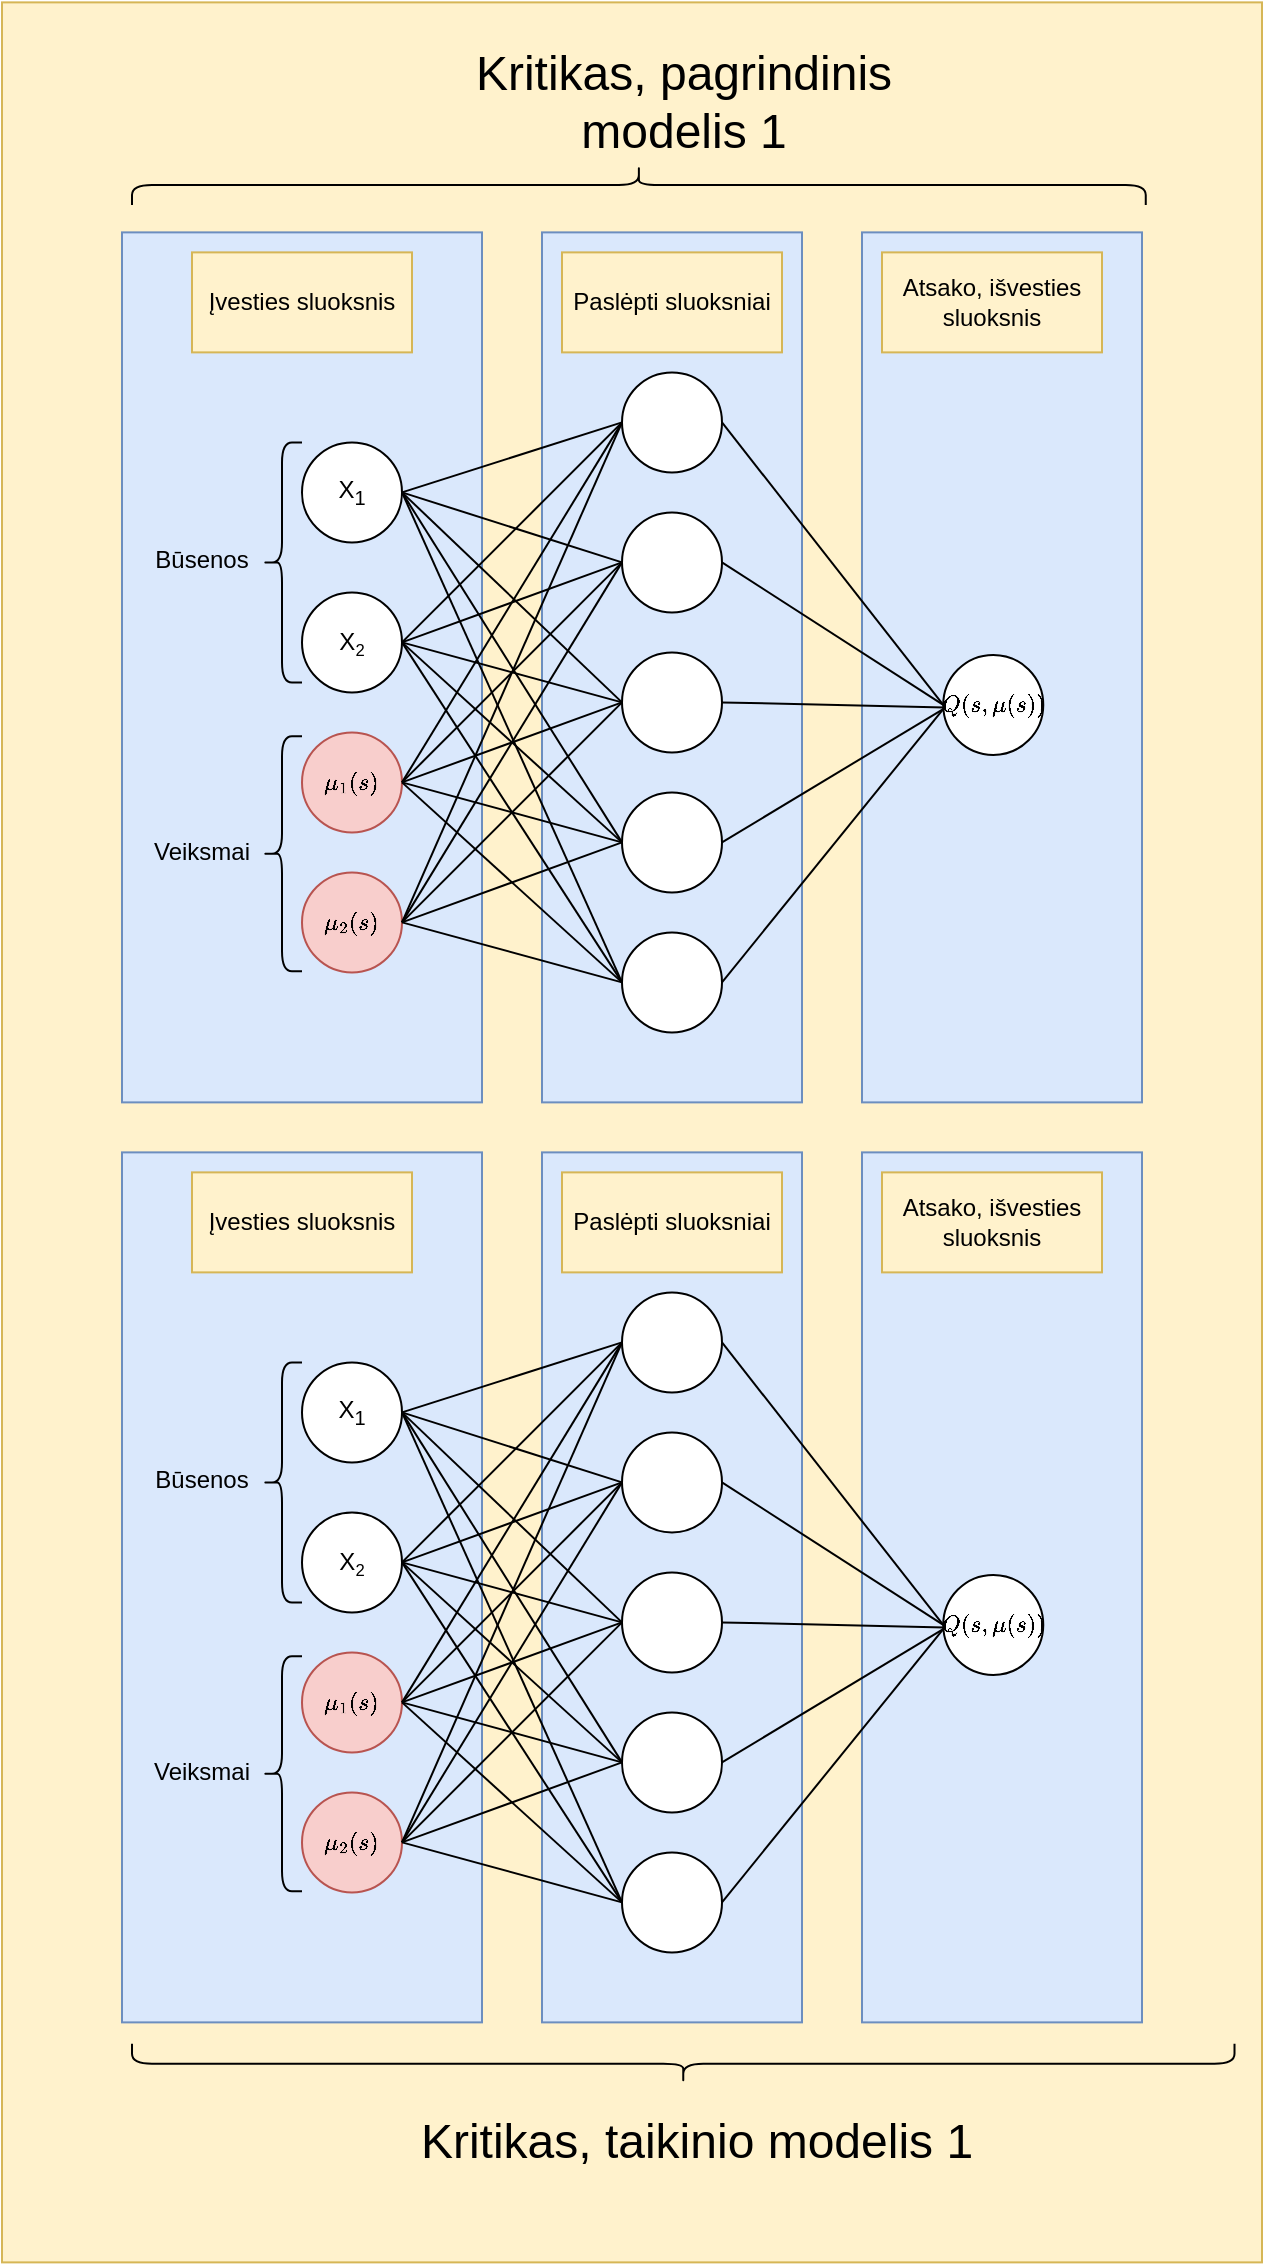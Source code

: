 <mxfile version="14.1.8" type="device"><diagram id="RimWRR78TvrrANR2o5pG" name="Page-1"><mxGraphModel dx="2401" dy="280" grid="1" gridSize="10" guides="1" tooltips="1" connect="1" arrows="1" fold="1" page="1" pageScale="1" pageWidth="850" pageHeight="1100" math="1" shadow="0"><root><mxCell id="0"/><mxCell id="1" parent="0"/><mxCell id="YNi1LirmBD5IKRIwKds8-189" value="" style="rounded=0;whiteSpace=wrap;html=1;sketch=0;strokeColor=#d6b656;fillColor=#fff2cc;" parent="1" vertex="1"><mxGeometry x="-750" y="1202.19" width="630" height="1130" as="geometry"/></mxCell><mxCell id="YNi1LirmBD5IKRIwKds8-190" value="" style="rounded=0;whiteSpace=wrap;html=1;sketch=0;fillColor=#dae8fc;strokeColor=#6c8ebf;" parent="1" vertex="1"><mxGeometry x="-320" y="1317.19" width="140" height="435" as="geometry"/></mxCell><mxCell id="YNi1LirmBD5IKRIwKds8-191" value="" style="rounded=0;whiteSpace=wrap;html=1;sketch=0;fillColor=#dae8fc;strokeColor=#6c8ebf;" parent="1" vertex="1"><mxGeometry x="-690" y="1317.19" width="180" height="435" as="geometry"/></mxCell><mxCell id="YNi1LirmBD5IKRIwKds8-192" value="" style="rounded=0;whiteSpace=wrap;html=1;sketch=0;fillColor=#dae8fc;strokeColor=#6c8ebf;" parent="1" vertex="1"><mxGeometry x="-480" y="1317.19" width="130" height="435" as="geometry"/></mxCell><mxCell id="YNi1LirmBD5IKRIwKds8-193" value="X&lt;sub&gt;1&lt;/sub&gt;" style="ellipse;whiteSpace=wrap;html=1;aspect=fixed;" parent="1" vertex="1"><mxGeometry x="-600" y="1422.19" width="50" height="50" as="geometry"/></mxCell><mxCell id="YNi1LirmBD5IKRIwKds8-194" value="" style="ellipse;whiteSpace=wrap;html=1;aspect=fixed;" parent="1" vertex="1"><mxGeometry x="-440" y="1667.19" width="50" height="50" as="geometry"/></mxCell><mxCell id="YNi1LirmBD5IKRIwKds8-195" value="" style="ellipse;whiteSpace=wrap;html=1;aspect=fixed;" parent="1" vertex="1"><mxGeometry x="-440" y="1597.19" width="50" height="50" as="geometry"/></mxCell><mxCell id="YNi1LirmBD5IKRIwKds8-196" value="" style="ellipse;whiteSpace=wrap;html=1;aspect=fixed;" parent="1" vertex="1"><mxGeometry x="-440" y="1527.19" width="50" height="50" as="geometry"/></mxCell><mxCell id="YNi1LirmBD5IKRIwKds8-197" value="" style="ellipse;whiteSpace=wrap;html=1;aspect=fixed;" parent="1" vertex="1"><mxGeometry x="-440" y="1457.19" width="50" height="50" as="geometry"/></mxCell><mxCell id="YNi1LirmBD5IKRIwKds8-199" value="" style="ellipse;whiteSpace=wrap;html=1;aspect=fixed;" parent="1" vertex="1"><mxGeometry x="-440" y="1387.19" width="50" height="50" as="geometry"/></mxCell><mxCell id="YNi1LirmBD5IKRIwKds8-200" value="" style="endArrow=none;html=1;entryX=0;entryY=0.5;entryDx=0;entryDy=0;exitX=1;exitY=0.5;exitDx=0;exitDy=0;" parent="1" source="YNi1LirmBD5IKRIwKds8-193" target="YNi1LirmBD5IKRIwKds8-199" edge="1"><mxGeometry width="50" height="50" relative="1" as="geometry"><mxPoint x="-490" y="1797.19" as="sourcePoint"/><mxPoint x="-300" y="1587.19" as="targetPoint"/></mxGeometry></mxCell><mxCell id="YNi1LirmBD5IKRIwKds8-201" value="" style="endArrow=none;html=1;entryX=0;entryY=0.5;entryDx=0;entryDy=0;exitX=1;exitY=0.5;exitDx=0;exitDy=0;" parent="1" source="YNi1LirmBD5IKRIwKds8-193" target="YNi1LirmBD5IKRIwKds8-197" edge="1"><mxGeometry width="50" height="50" relative="1" as="geometry"><mxPoint x="-540" y="1457.19" as="sourcePoint"/><mxPoint x="-430" y="1422.19" as="targetPoint"/></mxGeometry></mxCell><mxCell id="YNi1LirmBD5IKRIwKds8-202" value="" style="endArrow=none;html=1;entryX=0;entryY=0.5;entryDx=0;entryDy=0;exitX=1;exitY=0.5;exitDx=0;exitDy=0;" parent="1" source="YNi1LirmBD5IKRIwKds8-193" target="YNi1LirmBD5IKRIwKds8-196" edge="1"><mxGeometry width="50" height="50" relative="1" as="geometry"><mxPoint x="-540" y="1457.19" as="sourcePoint"/><mxPoint x="-430" y="1492.19" as="targetPoint"/></mxGeometry></mxCell><mxCell id="YNi1LirmBD5IKRIwKds8-203" value="" style="endArrow=none;html=1;entryX=0;entryY=0.5;entryDx=0;entryDy=0;exitX=1;exitY=0.5;exitDx=0;exitDy=0;" parent="1" source="YNi1LirmBD5IKRIwKds8-193" target="YNi1LirmBD5IKRIwKds8-195" edge="1"><mxGeometry width="50" height="50" relative="1" as="geometry"><mxPoint x="-540" y="1457.19" as="sourcePoint"/><mxPoint x="-430" y="1562.19" as="targetPoint"/></mxGeometry></mxCell><mxCell id="YNi1LirmBD5IKRIwKds8-204" value="" style="endArrow=none;html=1;entryX=0;entryY=0.5;entryDx=0;entryDy=0;exitX=1;exitY=0.5;exitDx=0;exitDy=0;" parent="1" source="YNi1LirmBD5IKRIwKds8-193" target="YNi1LirmBD5IKRIwKds8-194" edge="1"><mxGeometry width="50" height="50" relative="1" as="geometry"><mxPoint x="-540" y="1457.19" as="sourcePoint"/><mxPoint x="-430" y="1632.19" as="targetPoint"/></mxGeometry></mxCell><mxCell id="YNi1LirmBD5IKRIwKds8-205" value="X&lt;span style=&quot;font-size: 10px&quot;&gt;&lt;sub&gt;2&lt;/sub&gt;&lt;/span&gt;" style="ellipse;whiteSpace=wrap;html=1;aspect=fixed;" parent="1" vertex="1"><mxGeometry x="-600" y="1497.19" width="50" height="50" as="geometry"/></mxCell><mxCell id="YNi1LirmBD5IKRIwKds8-206" value="" style="endArrow=none;html=1;entryX=0;entryY=0.5;entryDx=0;entryDy=0;exitX=1;exitY=0.5;exitDx=0;exitDy=0;" parent="1" source="YNi1LirmBD5IKRIwKds8-205" edge="1"><mxGeometry width="50" height="50" relative="1" as="geometry"><mxPoint x="-490" y="1867.19" as="sourcePoint"/><mxPoint x="-440" y="1482.19" as="targetPoint"/></mxGeometry></mxCell><mxCell id="YNi1LirmBD5IKRIwKds8-207" value="" style="endArrow=none;html=1;entryX=0;entryY=0.5;entryDx=0;entryDy=0;exitX=1;exitY=0.5;exitDx=0;exitDy=0;" parent="1" source="YNi1LirmBD5IKRIwKds8-205" edge="1"><mxGeometry width="50" height="50" relative="1" as="geometry"><mxPoint x="-540" y="1527.19" as="sourcePoint"/><mxPoint x="-440" y="1552.19" as="targetPoint"/></mxGeometry></mxCell><mxCell id="YNi1LirmBD5IKRIwKds8-208" value="" style="endArrow=none;html=1;entryX=0;entryY=0.5;entryDx=0;entryDy=0;exitX=1;exitY=0.5;exitDx=0;exitDy=0;" parent="1" source="YNi1LirmBD5IKRIwKds8-205" edge="1"><mxGeometry width="50" height="50" relative="1" as="geometry"><mxPoint x="-540" y="1527.19" as="sourcePoint"/><mxPoint x="-440" y="1622.19" as="targetPoint"/></mxGeometry></mxCell><mxCell id="YNi1LirmBD5IKRIwKds8-209" value="" style="endArrow=none;html=1;entryX=0;entryY=0.5;entryDx=0;entryDy=0;exitX=1;exitY=0.5;exitDx=0;exitDy=0;" parent="1" source="YNi1LirmBD5IKRIwKds8-205" edge="1"><mxGeometry width="50" height="50" relative="1" as="geometry"><mxPoint x="-540" y="1527.19" as="sourcePoint"/><mxPoint x="-440" y="1692.19" as="targetPoint"/></mxGeometry></mxCell><mxCell id="YNi1LirmBD5IKRIwKds8-210" value="" style="endArrow=none;html=1;entryX=0;entryY=0.5;entryDx=0;entryDy=0;exitX=1;exitY=0.5;exitDx=0;exitDy=0;" parent="1" source="YNi1LirmBD5IKRIwKds8-205" target="YNi1LirmBD5IKRIwKds8-199" edge="1"><mxGeometry width="50" height="50" relative="1" as="geometry"><mxPoint x="-540" y="1527.19" as="sourcePoint"/><mxPoint x="-440" y="1762.19" as="targetPoint"/></mxGeometry></mxCell><mxCell id="YNi1LirmBD5IKRIwKds8-211" value="&lt;span style=&quot;font-size: 10px&quot;&gt;$$\mu_1(s)$$&lt;/span&gt;" style="ellipse;whiteSpace=wrap;html=1;aspect=fixed;fillColor=#f8cecc;strokeColor=#b85450;" parent="1" vertex="1"><mxGeometry x="-600" y="1567.19" width="50" height="50" as="geometry"/></mxCell><mxCell id="YNi1LirmBD5IKRIwKds8-212" value="" style="endArrow=none;html=1;entryX=0;entryY=0.5;entryDx=0;entryDy=0;exitX=1;exitY=0.5;exitDx=0;exitDy=0;" parent="1" source="YNi1LirmBD5IKRIwKds8-211" edge="1"><mxGeometry width="50" height="50" relative="1" as="geometry"><mxPoint x="-490" y="1937.19" as="sourcePoint"/><mxPoint x="-440" y="1552.19" as="targetPoint"/></mxGeometry></mxCell><mxCell id="YNi1LirmBD5IKRIwKds8-213" value="" style="endArrow=none;html=1;entryX=0;entryY=0.5;entryDx=0;entryDy=0;exitX=1;exitY=0.5;exitDx=0;exitDy=0;" parent="1" source="YNi1LirmBD5IKRIwKds8-211" edge="1"><mxGeometry width="50" height="50" relative="1" as="geometry"><mxPoint x="-540" y="1597.19" as="sourcePoint"/><mxPoint x="-440" y="1622.19" as="targetPoint"/></mxGeometry></mxCell><mxCell id="YNi1LirmBD5IKRIwKds8-214" value="" style="endArrow=none;html=1;entryX=0;entryY=0.5;entryDx=0;entryDy=0;exitX=1;exitY=0.5;exitDx=0;exitDy=0;" parent="1" source="YNi1LirmBD5IKRIwKds8-211" edge="1"><mxGeometry width="50" height="50" relative="1" as="geometry"><mxPoint x="-540" y="1597.19" as="sourcePoint"/><mxPoint x="-440" y="1692.19" as="targetPoint"/></mxGeometry></mxCell><mxCell id="YNi1LirmBD5IKRIwKds8-215" value="" style="endArrow=none;html=1;exitX=1;exitY=0.5;exitDx=0;exitDy=0;entryX=0;entryY=0.5;entryDx=0;entryDy=0;" parent="1" source="YNi1LirmBD5IKRIwKds8-211" target="YNi1LirmBD5IKRIwKds8-199" edge="1"><mxGeometry width="50" height="50" relative="1" as="geometry"><mxPoint x="-540" y="1597.19" as="sourcePoint"/><mxPoint x="-440" y="1407.19" as="targetPoint"/></mxGeometry></mxCell><mxCell id="YNi1LirmBD5IKRIwKds8-216" value="" style="endArrow=none;html=1;entryX=0;entryY=0.5;entryDx=0;entryDy=0;exitX=1;exitY=0.5;exitDx=0;exitDy=0;" parent="1" source="YNi1LirmBD5IKRIwKds8-211" edge="1"><mxGeometry width="50" height="50" relative="1" as="geometry"><mxPoint x="-540" y="1597.19" as="sourcePoint"/><mxPoint x="-440" y="1482.19" as="targetPoint"/></mxGeometry></mxCell><mxCell id="YNi1LirmBD5IKRIwKds8-217" value="&lt;span style=&quot;font-size: 10px&quot;&gt;$$\mu_2(s)$$&lt;/span&gt;" style="ellipse;whiteSpace=wrap;html=1;aspect=fixed;fillColor=#f8cecc;strokeColor=#b85450;" parent="1" vertex="1"><mxGeometry x="-600" y="1637.19" width="50" height="50" as="geometry"/></mxCell><mxCell id="YNi1LirmBD5IKRIwKds8-218" value="" style="endArrow=none;html=1;entryX=0;entryY=0.5;entryDx=0;entryDy=0;exitX=1;exitY=0.5;exitDx=0;exitDy=0;" parent="1" source="YNi1LirmBD5IKRIwKds8-217" target="YNi1LirmBD5IKRIwKds8-195" edge="1"><mxGeometry width="50" height="50" relative="1" as="geometry"><mxPoint x="-490" y="2002.19" as="sourcePoint"/><mxPoint x="-440" y="1617.19" as="targetPoint"/></mxGeometry></mxCell><mxCell id="YNi1LirmBD5IKRIwKds8-219" value="" style="endArrow=none;html=1;entryX=0;entryY=0.5;entryDx=0;entryDy=0;exitX=1;exitY=0.5;exitDx=0;exitDy=0;" parent="1" source="YNi1LirmBD5IKRIwKds8-217" target="YNi1LirmBD5IKRIwKds8-194" edge="1"><mxGeometry width="50" height="50" relative="1" as="geometry"><mxPoint x="-540" y="1662.19" as="sourcePoint"/><mxPoint x="-440" y="1687.19" as="targetPoint"/></mxGeometry></mxCell><mxCell id="YNi1LirmBD5IKRIwKds8-220" value="" style="endArrow=none;html=1;entryX=0;entryY=0.5;entryDx=0;entryDy=0;exitX=1;exitY=0.5;exitDx=0;exitDy=0;" parent="1" source="YNi1LirmBD5IKRIwKds8-217" target="YNi1LirmBD5IKRIwKds8-199" edge="1"><mxGeometry width="50" height="50" relative="1" as="geometry"><mxPoint x="-540" y="1662.19" as="sourcePoint"/><mxPoint x="-440" y="1757.19" as="targetPoint"/></mxGeometry></mxCell><mxCell id="YNi1LirmBD5IKRIwKds8-221" value="" style="endArrow=none;html=1;entryX=0;entryY=0.5;entryDx=0;entryDy=0;exitX=1;exitY=0.5;exitDx=0;exitDy=0;" parent="1" source="YNi1LirmBD5IKRIwKds8-217" target="YNi1LirmBD5IKRIwKds8-197" edge="1"><mxGeometry width="50" height="50" relative="1" as="geometry"><mxPoint x="-540" y="1662.19" as="sourcePoint"/><mxPoint x="-440" y="1827.19" as="targetPoint"/></mxGeometry></mxCell><mxCell id="YNi1LirmBD5IKRIwKds8-222" value="" style="endArrow=none;html=1;entryX=0;entryY=0.5;entryDx=0;entryDy=0;exitX=1;exitY=0.5;exitDx=0;exitDy=0;" parent="1" source="YNi1LirmBD5IKRIwKds8-217" target="YNi1LirmBD5IKRIwKds8-196" edge="1"><mxGeometry width="50" height="50" relative="1" as="geometry"><mxPoint x="-540" y="1662.19" as="sourcePoint"/><mxPoint x="-440" y="1547.19" as="targetPoint"/></mxGeometry></mxCell><mxCell id="YNi1LirmBD5IKRIwKds8-228" value="Įvesties sluoksnis" style="text;html=1;strokeColor=#d6b656;fillColor=#fff2cc;align=center;verticalAlign=middle;whiteSpace=wrap;rounded=0;sketch=0;" parent="1" vertex="1"><mxGeometry x="-655" y="1327.19" width="110" height="50" as="geometry"/></mxCell><mxCell id="YNi1LirmBD5IKRIwKds8-229" value="Paslėpti sluoksniai" style="text;html=1;strokeColor=#d6b656;fillColor=#fff2cc;align=center;verticalAlign=middle;whiteSpace=wrap;rounded=0;sketch=0;" parent="1" vertex="1"><mxGeometry x="-470" y="1327.19" width="110" height="50" as="geometry"/></mxCell><mxCell id="YNi1LirmBD5IKRIwKds8-230" value="Atsako, išvesties sluoksnis" style="text;html=1;strokeColor=#d6b656;fillColor=#fff2cc;align=center;verticalAlign=middle;whiteSpace=wrap;rounded=0;sketch=0;" parent="1" vertex="1"><mxGeometry x="-310" y="1327.19" width="110" height="50" as="geometry"/></mxCell><mxCell id="YNi1LirmBD5IKRIwKds8-231" value="&lt;span style=&quot;font-size: 10px&quot;&gt;$$Q(s,\mu(s))$$&lt;/span&gt;" style="ellipse;whiteSpace=wrap;html=1;aspect=fixed;" parent="1" vertex="1"><mxGeometry x="-279.37" y="1528.44" width="50" height="50" as="geometry"/></mxCell><mxCell id="YNi1LirmBD5IKRIwKds8-232" value="" style="endArrow=none;html=1;exitX=1;exitY=0.5;exitDx=0;exitDy=0;entryX=0;entryY=0.5;entryDx=0;entryDy=0;" parent="1" target="YNi1LirmBD5IKRIwKds8-231" edge="1"><mxGeometry width="50" height="50" relative="1" as="geometry"><mxPoint x="-390.0" y="1482.19" as="sourcePoint"/><mxPoint x="-330" y="1597.19" as="targetPoint"/></mxGeometry></mxCell><mxCell id="YNi1LirmBD5IKRIwKds8-233" value="" style="endArrow=none;html=1;exitX=1;exitY=0.5;exitDx=0;exitDy=0;entryX=0.013;entryY=0.525;entryDx=0;entryDy=0;entryPerimeter=0;" parent="1" target="YNi1LirmBD5IKRIwKds8-231" edge="1"><mxGeometry width="50" height="50" relative="1" as="geometry"><mxPoint x="-390.0" y="1552.19" as="sourcePoint"/><mxPoint x="-270.0" y="1632.19" as="targetPoint"/></mxGeometry></mxCell><mxCell id="YNi1LirmBD5IKRIwKds8-234" value="" style="endArrow=none;html=1;exitX=1;exitY=0.5;exitDx=0;exitDy=0;entryX=0.012;entryY=0.534;entryDx=0;entryDy=0;entryPerimeter=0;" parent="1" target="YNi1LirmBD5IKRIwKds8-231" edge="1"><mxGeometry width="50" height="50" relative="1" as="geometry"><mxPoint x="-390.0" y="1622.19" as="sourcePoint"/><mxPoint x="-269.35" y="1633.44" as="targetPoint"/></mxGeometry></mxCell><mxCell id="YNi1LirmBD5IKRIwKds8-235" value="" style="endArrow=none;html=1;exitX=1;exitY=0.5;exitDx=0;exitDy=0;entryX=0.006;entryY=0.534;entryDx=0;entryDy=0;entryPerimeter=0;" parent="1" target="YNi1LirmBD5IKRIwKds8-231" edge="1"><mxGeometry width="50" height="50" relative="1" as="geometry"><mxPoint x="-390.0" y="1692.19" as="sourcePoint"/><mxPoint x="-269.35" y="1633.84" as="targetPoint"/></mxGeometry></mxCell><mxCell id="YNi1LirmBD5IKRIwKds8-236" value="" style="endArrow=none;html=1;exitX=1;exitY=0.5;exitDx=0;exitDy=0;entryX=0;entryY=0.5;entryDx=0;entryDy=0;" parent="1" target="YNi1LirmBD5IKRIwKds8-231" edge="1"><mxGeometry width="50" height="50" relative="1" as="geometry"><mxPoint x="-390" y="1412.19" as="sourcePoint"/><mxPoint x="-269.7" y="1633.89" as="targetPoint"/></mxGeometry></mxCell><mxCell id="YNi1LirmBD5IKRIwKds8-239" value="" style="shape=curlyBracket;whiteSpace=wrap;html=1;rounded=1;flipH=0;" parent="1" vertex="1"><mxGeometry x="-620" y="1569.07" width="20" height="117.5" as="geometry"/></mxCell><mxCell id="YNi1LirmBD5IKRIwKds8-240" value="Būsenos" style="text;html=1;strokeColor=none;fillColor=none;align=center;verticalAlign=middle;whiteSpace=wrap;rounded=0;" parent="1" vertex="1"><mxGeometry x="-670" y="1470.94" width="40" height="20" as="geometry"/></mxCell><mxCell id="YNi1LirmBD5IKRIwKds8-292" value="" style="shape=curlyBracket;whiteSpace=wrap;html=1;rounded=1;flipH=0;flipV=1;rotation=90;" parent="1" vertex="1"><mxGeometry x="-441.56" y="1040" width="20" height="506.88" as="geometry"/></mxCell><mxCell id="YNi1LirmBD5IKRIwKds8-293" value="Kritikas, pagrindinis modelis 1" style="text;html=1;strokeColor=none;fillColor=none;align=center;verticalAlign=middle;whiteSpace=wrap;rounded=0;fontSize=24;" parent="1" vertex="1"><mxGeometry x="-539.37" y="1242.19" width="260" height="20" as="geometry"/></mxCell><mxCell id="YNi1LirmBD5IKRIwKds8-294" value="" style="shape=curlyBracket;whiteSpace=wrap;html=1;rounded=1;flipH=0;flipV=1;rotation=-90;" parent="1" vertex="1"><mxGeometry x="-419.37" y="1957.19" width="20" height="551.25" as="geometry"/></mxCell><mxCell id="YNi1LirmBD5IKRIwKds8-295" value="Kritikas, taikinio modelis 1" style="text;html=1;strokeColor=none;fillColor=none;align=center;verticalAlign=middle;whiteSpace=wrap;rounded=0;fontSize=24;" parent="1" vertex="1"><mxGeometry x="-545" y="2262.19" width="285" height="20" as="geometry"/></mxCell><mxCell id="YNi1LirmBD5IKRIwKds8-296" value="" style="shape=curlyBracket;whiteSpace=wrap;html=1;rounded=1;flipH=0;" parent="1" vertex="1"><mxGeometry x="-620" y="1422.19" width="20" height="120" as="geometry"/></mxCell><mxCell id="YNi1LirmBD5IKRIwKds8-297" value="Veiksmai" style="text;html=1;strokeColor=none;fillColor=none;align=center;verticalAlign=middle;whiteSpace=wrap;rounded=0;" parent="1" vertex="1"><mxGeometry x="-670" y="1617.19" width="40" height="20" as="geometry"/></mxCell><mxCell id="YNi1LirmBD5IKRIwKds8-309" value="" style="rounded=0;whiteSpace=wrap;html=1;sketch=0;fillColor=#dae8fc;strokeColor=#6c8ebf;" parent="1" vertex="1"><mxGeometry x="-320" y="1777.19" width="140" height="435" as="geometry"/></mxCell><mxCell id="YNi1LirmBD5IKRIwKds8-310" value="" style="rounded=0;whiteSpace=wrap;html=1;sketch=0;fillColor=#dae8fc;strokeColor=#6c8ebf;" parent="1" vertex="1"><mxGeometry x="-690" y="1777.19" width="180" height="435" as="geometry"/></mxCell><mxCell id="YNi1LirmBD5IKRIwKds8-311" value="" style="rounded=0;whiteSpace=wrap;html=1;sketch=0;fillColor=#dae8fc;strokeColor=#6c8ebf;" parent="1" vertex="1"><mxGeometry x="-480" y="1777.19" width="130" height="435" as="geometry"/></mxCell><mxCell id="YNi1LirmBD5IKRIwKds8-312" value="X&lt;sub&gt;1&lt;/sub&gt;" style="ellipse;whiteSpace=wrap;html=1;aspect=fixed;" parent="1" vertex="1"><mxGeometry x="-600" y="1882.19" width="50" height="50" as="geometry"/></mxCell><mxCell id="YNi1LirmBD5IKRIwKds8-313" value="" style="ellipse;whiteSpace=wrap;html=1;aspect=fixed;" parent="1" vertex="1"><mxGeometry x="-440" y="2127.19" width="50" height="50" as="geometry"/></mxCell><mxCell id="YNi1LirmBD5IKRIwKds8-314" value="" style="ellipse;whiteSpace=wrap;html=1;aspect=fixed;" parent="1" vertex="1"><mxGeometry x="-440" y="2057.19" width="50" height="50" as="geometry"/></mxCell><mxCell id="YNi1LirmBD5IKRIwKds8-315" value="" style="ellipse;whiteSpace=wrap;html=1;aspect=fixed;" parent="1" vertex="1"><mxGeometry x="-440" y="1987.19" width="50" height="50" as="geometry"/></mxCell><mxCell id="YNi1LirmBD5IKRIwKds8-316" value="" style="ellipse;whiteSpace=wrap;html=1;aspect=fixed;" parent="1" vertex="1"><mxGeometry x="-440" y="1917.19" width="50" height="50" as="geometry"/></mxCell><mxCell id="YNi1LirmBD5IKRIwKds8-317" value="" style="ellipse;whiteSpace=wrap;html=1;aspect=fixed;" parent="1" vertex="1"><mxGeometry x="-440" y="1847.19" width="50" height="50" as="geometry"/></mxCell><mxCell id="YNi1LirmBD5IKRIwKds8-318" value="" style="endArrow=none;html=1;entryX=0;entryY=0.5;entryDx=0;entryDy=0;exitX=1;exitY=0.5;exitDx=0;exitDy=0;" parent="1" source="YNi1LirmBD5IKRIwKds8-312" target="YNi1LirmBD5IKRIwKds8-317" edge="1"><mxGeometry width="50" height="50" relative="1" as="geometry"><mxPoint x="-490" y="2257.19" as="sourcePoint"/><mxPoint x="-300" y="2047.19" as="targetPoint"/></mxGeometry></mxCell><mxCell id="YNi1LirmBD5IKRIwKds8-319" value="" style="endArrow=none;html=1;entryX=0;entryY=0.5;entryDx=0;entryDy=0;exitX=1;exitY=0.5;exitDx=0;exitDy=0;" parent="1" source="YNi1LirmBD5IKRIwKds8-312" target="YNi1LirmBD5IKRIwKds8-316" edge="1"><mxGeometry width="50" height="50" relative="1" as="geometry"><mxPoint x="-540" y="1917.19" as="sourcePoint"/><mxPoint x="-430" y="1882.19" as="targetPoint"/></mxGeometry></mxCell><mxCell id="YNi1LirmBD5IKRIwKds8-320" value="" style="endArrow=none;html=1;entryX=0;entryY=0.5;entryDx=0;entryDy=0;exitX=1;exitY=0.5;exitDx=0;exitDy=0;" parent="1" source="YNi1LirmBD5IKRIwKds8-312" target="YNi1LirmBD5IKRIwKds8-315" edge="1"><mxGeometry width="50" height="50" relative="1" as="geometry"><mxPoint x="-540" y="1917.19" as="sourcePoint"/><mxPoint x="-430" y="1952.19" as="targetPoint"/></mxGeometry></mxCell><mxCell id="YNi1LirmBD5IKRIwKds8-321" value="" style="endArrow=none;html=1;entryX=0;entryY=0.5;entryDx=0;entryDy=0;exitX=1;exitY=0.5;exitDx=0;exitDy=0;" parent="1" source="YNi1LirmBD5IKRIwKds8-312" target="YNi1LirmBD5IKRIwKds8-314" edge="1"><mxGeometry width="50" height="50" relative="1" as="geometry"><mxPoint x="-540" y="1917.19" as="sourcePoint"/><mxPoint x="-430" y="2022.19" as="targetPoint"/></mxGeometry></mxCell><mxCell id="YNi1LirmBD5IKRIwKds8-322" value="" style="endArrow=none;html=1;entryX=0;entryY=0.5;entryDx=0;entryDy=0;exitX=1;exitY=0.5;exitDx=0;exitDy=0;" parent="1" source="YNi1LirmBD5IKRIwKds8-312" target="YNi1LirmBD5IKRIwKds8-313" edge="1"><mxGeometry width="50" height="50" relative="1" as="geometry"><mxPoint x="-540" y="1917.19" as="sourcePoint"/><mxPoint x="-430" y="2092.19" as="targetPoint"/></mxGeometry></mxCell><mxCell id="YNi1LirmBD5IKRIwKds8-323" value="X&lt;span style=&quot;font-size: 10px&quot;&gt;&lt;sub&gt;2&lt;/sub&gt;&lt;/span&gt;" style="ellipse;whiteSpace=wrap;html=1;aspect=fixed;" parent="1" vertex="1"><mxGeometry x="-600" y="1957.19" width="50" height="50" as="geometry"/></mxCell><mxCell id="YNi1LirmBD5IKRIwKds8-324" value="" style="endArrow=none;html=1;entryX=0;entryY=0.5;entryDx=0;entryDy=0;exitX=1;exitY=0.5;exitDx=0;exitDy=0;" parent="1" source="YNi1LirmBD5IKRIwKds8-323" edge="1"><mxGeometry width="50" height="50" relative="1" as="geometry"><mxPoint x="-490" y="2327.19" as="sourcePoint"/><mxPoint x="-440" y="1942.19" as="targetPoint"/></mxGeometry></mxCell><mxCell id="YNi1LirmBD5IKRIwKds8-325" value="" style="endArrow=none;html=1;entryX=0;entryY=0.5;entryDx=0;entryDy=0;exitX=1;exitY=0.5;exitDx=0;exitDy=0;" parent="1" source="YNi1LirmBD5IKRIwKds8-323" edge="1"><mxGeometry width="50" height="50" relative="1" as="geometry"><mxPoint x="-540" y="1987.19" as="sourcePoint"/><mxPoint x="-440" y="2012.19" as="targetPoint"/></mxGeometry></mxCell><mxCell id="YNi1LirmBD5IKRIwKds8-326" value="" style="endArrow=none;html=1;entryX=0;entryY=0.5;entryDx=0;entryDy=0;exitX=1;exitY=0.5;exitDx=0;exitDy=0;" parent="1" source="YNi1LirmBD5IKRIwKds8-323" edge="1"><mxGeometry width="50" height="50" relative="1" as="geometry"><mxPoint x="-540" y="1987.19" as="sourcePoint"/><mxPoint x="-440" y="2082.19" as="targetPoint"/></mxGeometry></mxCell><mxCell id="YNi1LirmBD5IKRIwKds8-327" value="" style="endArrow=none;html=1;entryX=0;entryY=0.5;entryDx=0;entryDy=0;exitX=1;exitY=0.5;exitDx=0;exitDy=0;" parent="1" source="YNi1LirmBD5IKRIwKds8-323" edge="1"><mxGeometry width="50" height="50" relative="1" as="geometry"><mxPoint x="-540" y="1987.19" as="sourcePoint"/><mxPoint x="-440" y="2152.19" as="targetPoint"/></mxGeometry></mxCell><mxCell id="YNi1LirmBD5IKRIwKds8-328" value="" style="endArrow=none;html=1;entryX=0;entryY=0.5;entryDx=0;entryDy=0;exitX=1;exitY=0.5;exitDx=0;exitDy=0;" parent="1" source="YNi1LirmBD5IKRIwKds8-323" target="YNi1LirmBD5IKRIwKds8-317" edge="1"><mxGeometry width="50" height="50" relative="1" as="geometry"><mxPoint x="-540" y="1987.19" as="sourcePoint"/><mxPoint x="-440" y="2222.19" as="targetPoint"/></mxGeometry></mxCell><mxCell id="YNi1LirmBD5IKRIwKds8-329" value="&lt;span style=&quot;font-size: 10px&quot;&gt;$$\mu_1(s)$$&lt;/span&gt;" style="ellipse;whiteSpace=wrap;html=1;aspect=fixed;fillColor=#f8cecc;strokeColor=#b85450;" parent="1" vertex="1"><mxGeometry x="-600" y="2027.19" width="50" height="50" as="geometry"/></mxCell><mxCell id="YNi1LirmBD5IKRIwKds8-330" value="" style="endArrow=none;html=1;entryX=0;entryY=0.5;entryDx=0;entryDy=0;exitX=1;exitY=0.5;exitDx=0;exitDy=0;" parent="1" source="YNi1LirmBD5IKRIwKds8-329" edge="1"><mxGeometry width="50" height="50" relative="1" as="geometry"><mxPoint x="-490" y="2397.19" as="sourcePoint"/><mxPoint x="-440" y="2012.19" as="targetPoint"/></mxGeometry></mxCell><mxCell id="YNi1LirmBD5IKRIwKds8-331" value="" style="endArrow=none;html=1;entryX=0;entryY=0.5;entryDx=0;entryDy=0;exitX=1;exitY=0.5;exitDx=0;exitDy=0;" parent="1" source="YNi1LirmBD5IKRIwKds8-329" edge="1"><mxGeometry width="50" height="50" relative="1" as="geometry"><mxPoint x="-540" y="2057.19" as="sourcePoint"/><mxPoint x="-440" y="2082.19" as="targetPoint"/></mxGeometry></mxCell><mxCell id="YNi1LirmBD5IKRIwKds8-332" value="" style="endArrow=none;html=1;entryX=0;entryY=0.5;entryDx=0;entryDy=0;exitX=1;exitY=0.5;exitDx=0;exitDy=0;" parent="1" source="YNi1LirmBD5IKRIwKds8-329" edge="1"><mxGeometry width="50" height="50" relative="1" as="geometry"><mxPoint x="-540" y="2057.19" as="sourcePoint"/><mxPoint x="-440" y="2152.19" as="targetPoint"/></mxGeometry></mxCell><mxCell id="YNi1LirmBD5IKRIwKds8-333" value="" style="endArrow=none;html=1;exitX=1;exitY=0.5;exitDx=0;exitDy=0;entryX=0;entryY=0.5;entryDx=0;entryDy=0;" parent="1" source="YNi1LirmBD5IKRIwKds8-329" target="YNi1LirmBD5IKRIwKds8-317" edge="1"><mxGeometry width="50" height="50" relative="1" as="geometry"><mxPoint x="-540" y="2057.19" as="sourcePoint"/><mxPoint x="-440" y="1867.19" as="targetPoint"/></mxGeometry></mxCell><mxCell id="YNi1LirmBD5IKRIwKds8-334" value="" style="endArrow=none;html=1;entryX=0;entryY=0.5;entryDx=0;entryDy=0;exitX=1;exitY=0.5;exitDx=0;exitDy=0;" parent="1" source="YNi1LirmBD5IKRIwKds8-329" edge="1"><mxGeometry width="50" height="50" relative="1" as="geometry"><mxPoint x="-540" y="2057.19" as="sourcePoint"/><mxPoint x="-440" y="1942.19" as="targetPoint"/></mxGeometry></mxCell><mxCell id="YNi1LirmBD5IKRIwKds8-335" value="&lt;span style=&quot;font-size: 10px&quot;&gt;$$\mu_2(s)$$&lt;/span&gt;" style="ellipse;whiteSpace=wrap;html=1;aspect=fixed;fillColor=#f8cecc;strokeColor=#b85450;" parent="1" vertex="1"><mxGeometry x="-600" y="2097.19" width="50" height="50" as="geometry"/></mxCell><mxCell id="YNi1LirmBD5IKRIwKds8-336" value="" style="endArrow=none;html=1;entryX=0;entryY=0.5;entryDx=0;entryDy=0;exitX=1;exitY=0.5;exitDx=0;exitDy=0;" parent="1" source="YNi1LirmBD5IKRIwKds8-335" target="YNi1LirmBD5IKRIwKds8-314" edge="1"><mxGeometry width="50" height="50" relative="1" as="geometry"><mxPoint x="-490" y="2462.19" as="sourcePoint"/><mxPoint x="-440" y="2077.19" as="targetPoint"/></mxGeometry></mxCell><mxCell id="YNi1LirmBD5IKRIwKds8-337" value="" style="endArrow=none;html=1;entryX=0;entryY=0.5;entryDx=0;entryDy=0;exitX=1;exitY=0.5;exitDx=0;exitDy=0;" parent="1" source="YNi1LirmBD5IKRIwKds8-335" target="YNi1LirmBD5IKRIwKds8-313" edge="1"><mxGeometry width="50" height="50" relative="1" as="geometry"><mxPoint x="-540" y="2122.19" as="sourcePoint"/><mxPoint x="-440" y="2147.19" as="targetPoint"/></mxGeometry></mxCell><mxCell id="YNi1LirmBD5IKRIwKds8-338" value="" style="endArrow=none;html=1;entryX=0;entryY=0.5;entryDx=0;entryDy=0;exitX=1;exitY=0.5;exitDx=0;exitDy=0;" parent="1" source="YNi1LirmBD5IKRIwKds8-335" target="YNi1LirmBD5IKRIwKds8-317" edge="1"><mxGeometry width="50" height="50" relative="1" as="geometry"><mxPoint x="-540" y="2122.19" as="sourcePoint"/><mxPoint x="-440" y="2217.19" as="targetPoint"/></mxGeometry></mxCell><mxCell id="YNi1LirmBD5IKRIwKds8-339" value="" style="endArrow=none;html=1;entryX=0;entryY=0.5;entryDx=0;entryDy=0;exitX=1;exitY=0.5;exitDx=0;exitDy=0;" parent="1" source="YNi1LirmBD5IKRIwKds8-335" target="YNi1LirmBD5IKRIwKds8-316" edge="1"><mxGeometry width="50" height="50" relative="1" as="geometry"><mxPoint x="-540" y="2122.19" as="sourcePoint"/><mxPoint x="-440" y="2287.19" as="targetPoint"/></mxGeometry></mxCell><mxCell id="YNi1LirmBD5IKRIwKds8-340" value="" style="endArrow=none;html=1;entryX=0;entryY=0.5;entryDx=0;entryDy=0;exitX=1;exitY=0.5;exitDx=0;exitDy=0;" parent="1" source="YNi1LirmBD5IKRIwKds8-335" target="YNi1LirmBD5IKRIwKds8-315" edge="1"><mxGeometry width="50" height="50" relative="1" as="geometry"><mxPoint x="-540" y="2122.19" as="sourcePoint"/><mxPoint x="-440" y="2007.19" as="targetPoint"/></mxGeometry></mxCell><mxCell id="YNi1LirmBD5IKRIwKds8-341" value="Įvesties sluoksnis" style="text;html=1;strokeColor=#d6b656;fillColor=#fff2cc;align=center;verticalAlign=middle;whiteSpace=wrap;rounded=0;sketch=0;" parent="1" vertex="1"><mxGeometry x="-655" y="1787.19" width="110" height="50" as="geometry"/></mxCell><mxCell id="YNi1LirmBD5IKRIwKds8-342" value="Paslėpti sluoksniai" style="text;html=1;strokeColor=#d6b656;fillColor=#fff2cc;align=center;verticalAlign=middle;whiteSpace=wrap;rounded=0;sketch=0;" parent="1" vertex="1"><mxGeometry x="-470" y="1787.19" width="110" height="50" as="geometry"/></mxCell><mxCell id="YNi1LirmBD5IKRIwKds8-343" value="Atsako, išvesties sluoksnis" style="text;html=1;strokeColor=#d6b656;fillColor=#fff2cc;align=center;verticalAlign=middle;whiteSpace=wrap;rounded=0;sketch=0;" parent="1" vertex="1"><mxGeometry x="-310" y="1787.19" width="110" height="50" as="geometry"/></mxCell><mxCell id="YNi1LirmBD5IKRIwKds8-344" value="&lt;span style=&quot;font-size: 10px&quot;&gt;$$Q(s,\mu(s))$$&lt;/span&gt;" style="ellipse;whiteSpace=wrap;html=1;aspect=fixed;" parent="1" vertex="1"><mxGeometry x="-279.37" y="1988.44" width="50" height="50" as="geometry"/></mxCell><mxCell id="YNi1LirmBD5IKRIwKds8-345" value="" style="endArrow=none;html=1;exitX=1;exitY=0.5;exitDx=0;exitDy=0;entryX=0;entryY=0.5;entryDx=0;entryDy=0;" parent="1" target="YNi1LirmBD5IKRIwKds8-344" edge="1"><mxGeometry width="50" height="50" relative="1" as="geometry"><mxPoint x="-390.0" y="1942.19" as="sourcePoint"/><mxPoint x="-330" y="2057.19" as="targetPoint"/></mxGeometry></mxCell><mxCell id="YNi1LirmBD5IKRIwKds8-346" value="" style="endArrow=none;html=1;exitX=1;exitY=0.5;exitDx=0;exitDy=0;entryX=0.013;entryY=0.525;entryDx=0;entryDy=0;entryPerimeter=0;" parent="1" target="YNi1LirmBD5IKRIwKds8-344" edge="1"><mxGeometry width="50" height="50" relative="1" as="geometry"><mxPoint x="-390.0" y="2012.19" as="sourcePoint"/><mxPoint x="-270.0" y="2092.19" as="targetPoint"/></mxGeometry></mxCell><mxCell id="YNi1LirmBD5IKRIwKds8-347" value="" style="endArrow=none;html=1;exitX=1;exitY=0.5;exitDx=0;exitDy=0;entryX=0.012;entryY=0.534;entryDx=0;entryDy=0;entryPerimeter=0;" parent="1" target="YNi1LirmBD5IKRIwKds8-344" edge="1"><mxGeometry width="50" height="50" relative="1" as="geometry"><mxPoint x="-390.0" y="2082.19" as="sourcePoint"/><mxPoint x="-269.35" y="2093.44" as="targetPoint"/></mxGeometry></mxCell><mxCell id="YNi1LirmBD5IKRIwKds8-348" value="" style="endArrow=none;html=1;exitX=1;exitY=0.5;exitDx=0;exitDy=0;entryX=0.006;entryY=0.534;entryDx=0;entryDy=0;entryPerimeter=0;" parent="1" target="YNi1LirmBD5IKRIwKds8-344" edge="1"><mxGeometry width="50" height="50" relative="1" as="geometry"><mxPoint x="-390.0" y="2152.19" as="sourcePoint"/><mxPoint x="-269.35" y="2093.84" as="targetPoint"/></mxGeometry></mxCell><mxCell id="YNi1LirmBD5IKRIwKds8-349" value="" style="endArrow=none;html=1;exitX=1;exitY=0.5;exitDx=0;exitDy=0;entryX=0;entryY=0.5;entryDx=0;entryDy=0;" parent="1" target="YNi1LirmBD5IKRIwKds8-344" edge="1"><mxGeometry width="50" height="50" relative="1" as="geometry"><mxPoint x="-390" y="1872.19" as="sourcePoint"/><mxPoint x="-269.7" y="2093.89" as="targetPoint"/></mxGeometry></mxCell><mxCell id="YNi1LirmBD5IKRIwKds8-350" value="" style="shape=curlyBracket;whiteSpace=wrap;html=1;rounded=1;flipH=0;" parent="1" vertex="1"><mxGeometry x="-620" y="2029.07" width="20" height="117.5" as="geometry"/></mxCell><mxCell id="YNi1LirmBD5IKRIwKds8-351" value="Būsenos" style="text;html=1;strokeColor=none;fillColor=none;align=center;verticalAlign=middle;whiteSpace=wrap;rounded=0;" parent="1" vertex="1"><mxGeometry x="-670" y="1930.94" width="40" height="20" as="geometry"/></mxCell><mxCell id="YNi1LirmBD5IKRIwKds8-352" value="" style="shape=curlyBracket;whiteSpace=wrap;html=1;rounded=1;flipH=0;" parent="1" vertex="1"><mxGeometry x="-620" y="1882.19" width="20" height="120" as="geometry"/></mxCell><mxCell id="YNi1LirmBD5IKRIwKds8-353" value="Veiksmai" style="text;html=1;strokeColor=none;fillColor=none;align=center;verticalAlign=middle;whiteSpace=wrap;rounded=0;" parent="1" vertex="1"><mxGeometry x="-670" y="2077.19" width="40" height="20" as="geometry"/></mxCell></root></mxGraphModel></diagram></mxfile>